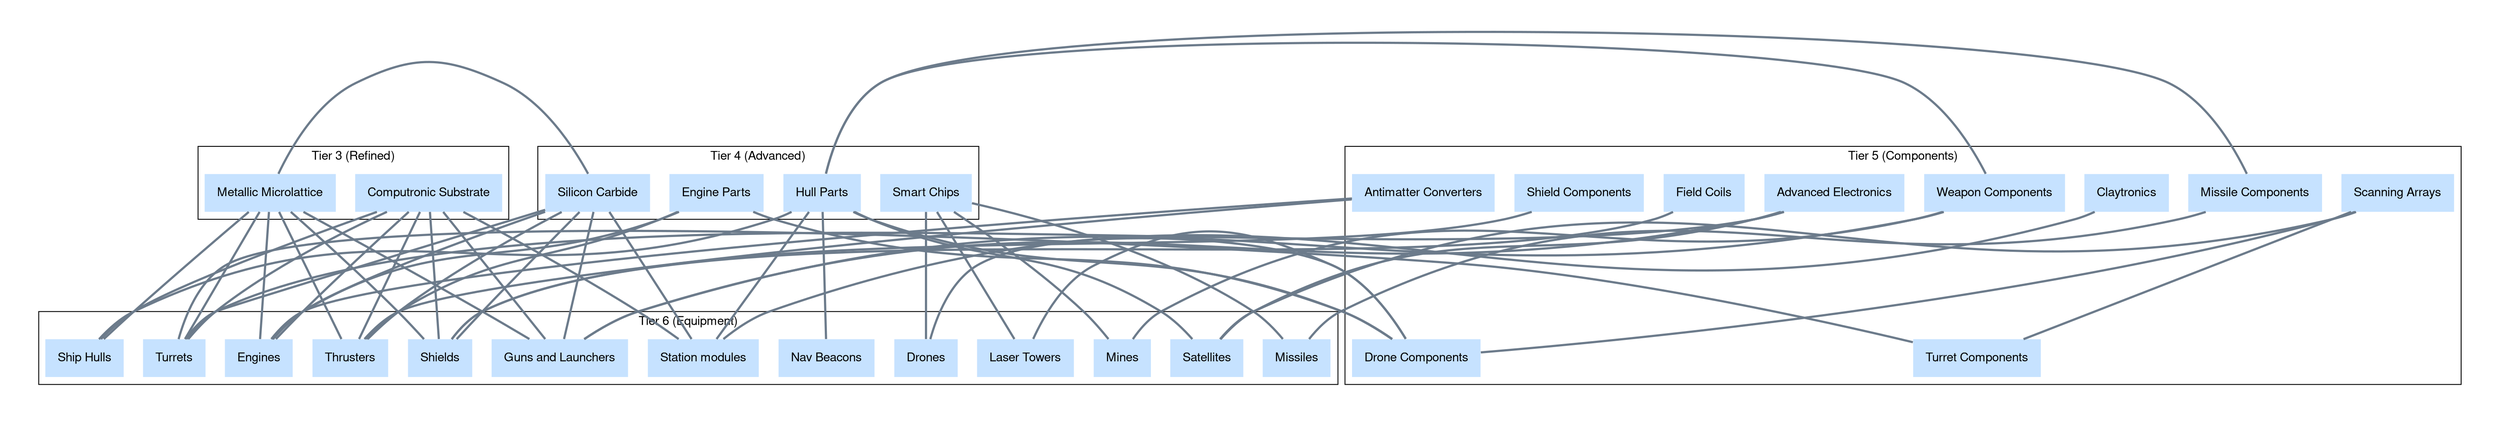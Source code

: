 graph "X4 Economy" {
	compound=true fontname="Helvetica,Arial,sans-serif"
	graph [nodesep=0.3 pad=0.5 ranksep=2]
	node [color=slategray1 fontname="Helvetica,Arial,sans-serif" margin=0.2 penwidth=0 shape=record style=filled]
	edge [fontname="Helvetica,Arial,sans-serif" penwidth=2.5]
	subgraph 0 {
		cluster=true label="Tier 0 (Harvested)"
	}
	subgraph 1 {
		cluster=true label="Tier 1 (Basic Food)"
	}
	subgraph 2 {
		cluster=true label="Tier 2 (Food and Drugs)"
	}
	subgraph 3 {
		cluster=true label="Tier 3 (Refined)"
		"Computronic Substrate" [colour=lightsteelblue2]
		"Metallic Microlattice" [colour=lightsteelblue2]
	}
	subgraph 4 {
		cluster=true label="Tier 4 (Advanced)"
		"Hull Parts" [colour=lightsteelblue2]
		"Engine Parts" [colour=lightsteelblue2]
		"Smart Chips" [colour=lightsteelblue2]
		"Silicon Carbide" [colour=lightsteelblue2]
	}
	subgraph 5 {
		cluster=true label="Tier 5 (Components)"
		"Drone Components" [colour=lightsteelblue2]
		"Turret Components" [colour=lightsteelblue2]
		"Missile Components" [colour=lightsteelblue2]
		"Field Coils" [colour=lightsteelblue2]
		"Shield Components" [colour=lightsteelblue2]
		"Antimatter Converters" [colour=lightsteelblue2]
		"Weapon Components" [colour=lightsteelblue2]
		"Scanning Arrays" [colour=orange1]
		Claytronics [colour=lightsteelblue2]
		"Advanced Electronics" [colour=lightsteelblue2]
	}
	subgraph 6 {
		cluster=true label="Tier 6 (Equipment)"
		"Ship Hulls" [colour=lightsteelblue2]
		"Nav Beacons" [colour=lightsteelblue2]
		Missiles [colour=lightsteelblue2]
		"Station modules" [colour=hotpink1]
		Engines [colour=hotpink1]
		Thrusters [colour=hotpink1]
		Mines [colour=lightsteelblue2]
		Drones [colour=lightsteelblue2]
		"Laser Towers" [colour=lightsteelblue2]
		Shields [colour=hotpink1]
		Turrets [colour=hotpink1]
		"Guns and Launchers" [colour=hotpink1]
		Satellites [colour=lightsteelblue2]
	}
	"Metallic Microlattice" -- "Silicon Carbide" [color=slategray4 constraint=true]
	"Engine Parts" -- "Drone Components" [color=slategray4 constraint=true]
	"Hull Parts" -- "Drone Components" [color=slategray4 constraint=true]
	"Scanning Arrays" -- "Drone Components" [color=slategray4 constraint=true]
	"Scanning Arrays" -- "Turret Components" [color=slategray4 constraint=true]
	"Hull Parts" -- "Missile Components" [color=slategray4 constraint=true]
	"Hull Parts" -- "Weapon Components" [color=slategray4 constraint=true]
	"Hull Parts" -- "Ship Hulls" [color=slategray4 constraint=true]
	"Metallic Microlattice" -- "Ship Hulls" [color=slategray4 constraint=true]
	"Computronic Substrate" -- "Ship Hulls" [color=slategray4 constraint=true]
	"Hull Parts" -- "Nav Beacons" [color=slategray4 constraint=true]
	"Missile Components" -- Missiles [color=slategray4 constraint=true]
	"Smart Chips" -- Missiles [color=slategray4 constraint=true]
	"Hull Parts" -- "Station modules" [color=slategray4 constraint=true]
	Claytronics -- "Station modules" [color=slategray4 constraint=true]
	"Silicon Carbide" -- "Station modules" [color=slategray4 constraint=true]
	"Computronic Substrate" -- "Station modules" [color=slategray4 constraint=true]
	"Antimatter Converters" -- Engines [color=slategray4 constraint=true]
	"Engine Parts" -- Engines [color=slategray4 constraint=true]
	"Metallic Microlattice" -- Engines [color=slategray4 constraint=true]
	"Silicon Carbide" -- Engines [color=slategray4 constraint=true]
	"Computronic Substrate" -- Engines [color=slategray4 constraint=true]
	"Antimatter Converters" -- Thrusters [color=slategray4 constraint=true]
	"Engine Parts" -- Thrusters [color=slategray4 constraint=true]
	"Metallic Microlattice" -- Thrusters [color=slategray4 constraint=true]
	"Silicon Carbide" -- Thrusters [color=slategray4 constraint=true]
	"Computronic Substrate" -- Thrusters [color=slategray4 constraint=true]
	"Weapon Components" -- Mines [color=slategray4 constraint=true]
	"Smart Chips" -- Mines [color=slategray4 constraint=true]
	"Drone Components" -- Drones [color=slategray4 constraint=true]
	"Smart Chips" -- Drones [color=slategray4 constraint=true]
	"Drone Components" -- "Laser Towers" [color=slategray4 constraint=true]
	"Smart Chips" -- "Laser Towers" [color=slategray4 constraint=true]
	"Field Coils" -- Shields [color=slategray4 constraint=true]
	"Shield Components" -- Shields [color=slategray4 constraint=true]
	"Metallic Microlattice" -- Shields [color=slategray4 constraint=true]
	"Silicon Carbide" -- Shields [color=slategray4 constraint=true]
	"Computronic Substrate" -- Shields [color=slategray4 constraint=true]
	"Turret Components" -- Turrets [color=slategray4 constraint=true]
	"Advanced Electronics" -- Turrets [color=slategray4 constraint=true]
	"Metallic Microlattice" -- Turrets [color=slategray4 constraint=true]
	"Silicon Carbide" -- Turrets [color=slategray4 constraint=true]
	"Computronic Substrate" -- Turrets [color=slategray4 constraint=true]
	"Advanced Electronics" -- "Guns and Launchers" [color=slategray4 constraint=true]
	"Weapon Components" -- "Guns and Launchers" [color=slategray4 constraint=true]
	"Metallic Microlattice" -- "Guns and Launchers" [color=slategray4 constraint=true]
	"Silicon Carbide" -- "Guns and Launchers" [color=slategray4 constraint=true]
	"Computronic Substrate" -- "Guns and Launchers" [color=slategray4 constraint=true]
	"Scanning Arrays" -- Satellites [color=slategray4 constraint=true]
	"Advanced Electronics" -- Satellites [color=slategray4 constraint=true]
	"Hull Parts" -- Satellites [color=slategray4 constraint=true]
}
